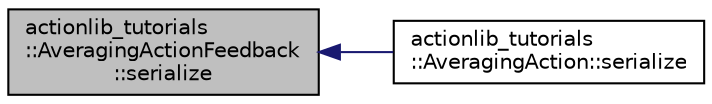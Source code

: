 digraph "actionlib_tutorials::AveragingActionFeedback::serialize"
{
  edge [fontname="Helvetica",fontsize="10",labelfontname="Helvetica",labelfontsize="10"];
  node [fontname="Helvetica",fontsize="10",shape=record];
  rankdir="LR";
  Node1 [label="actionlib_tutorials\l::AveragingActionFeedback\l::serialize",height=0.2,width=0.4,color="black", fillcolor="grey75", style="filled" fontcolor="black"];
  Node1 -> Node2 [dir="back",color="midnightblue",fontsize="10",style="solid",fontname="Helvetica"];
  Node2 [label="actionlib_tutorials\l::AveragingAction::serialize",height=0.2,width=0.4,color="black", fillcolor="white", style="filled",URL="$classactionlib__tutorials_1_1_averaging_action.html#a5285dbc242000ddc64aeac2bced02a11"];
}
